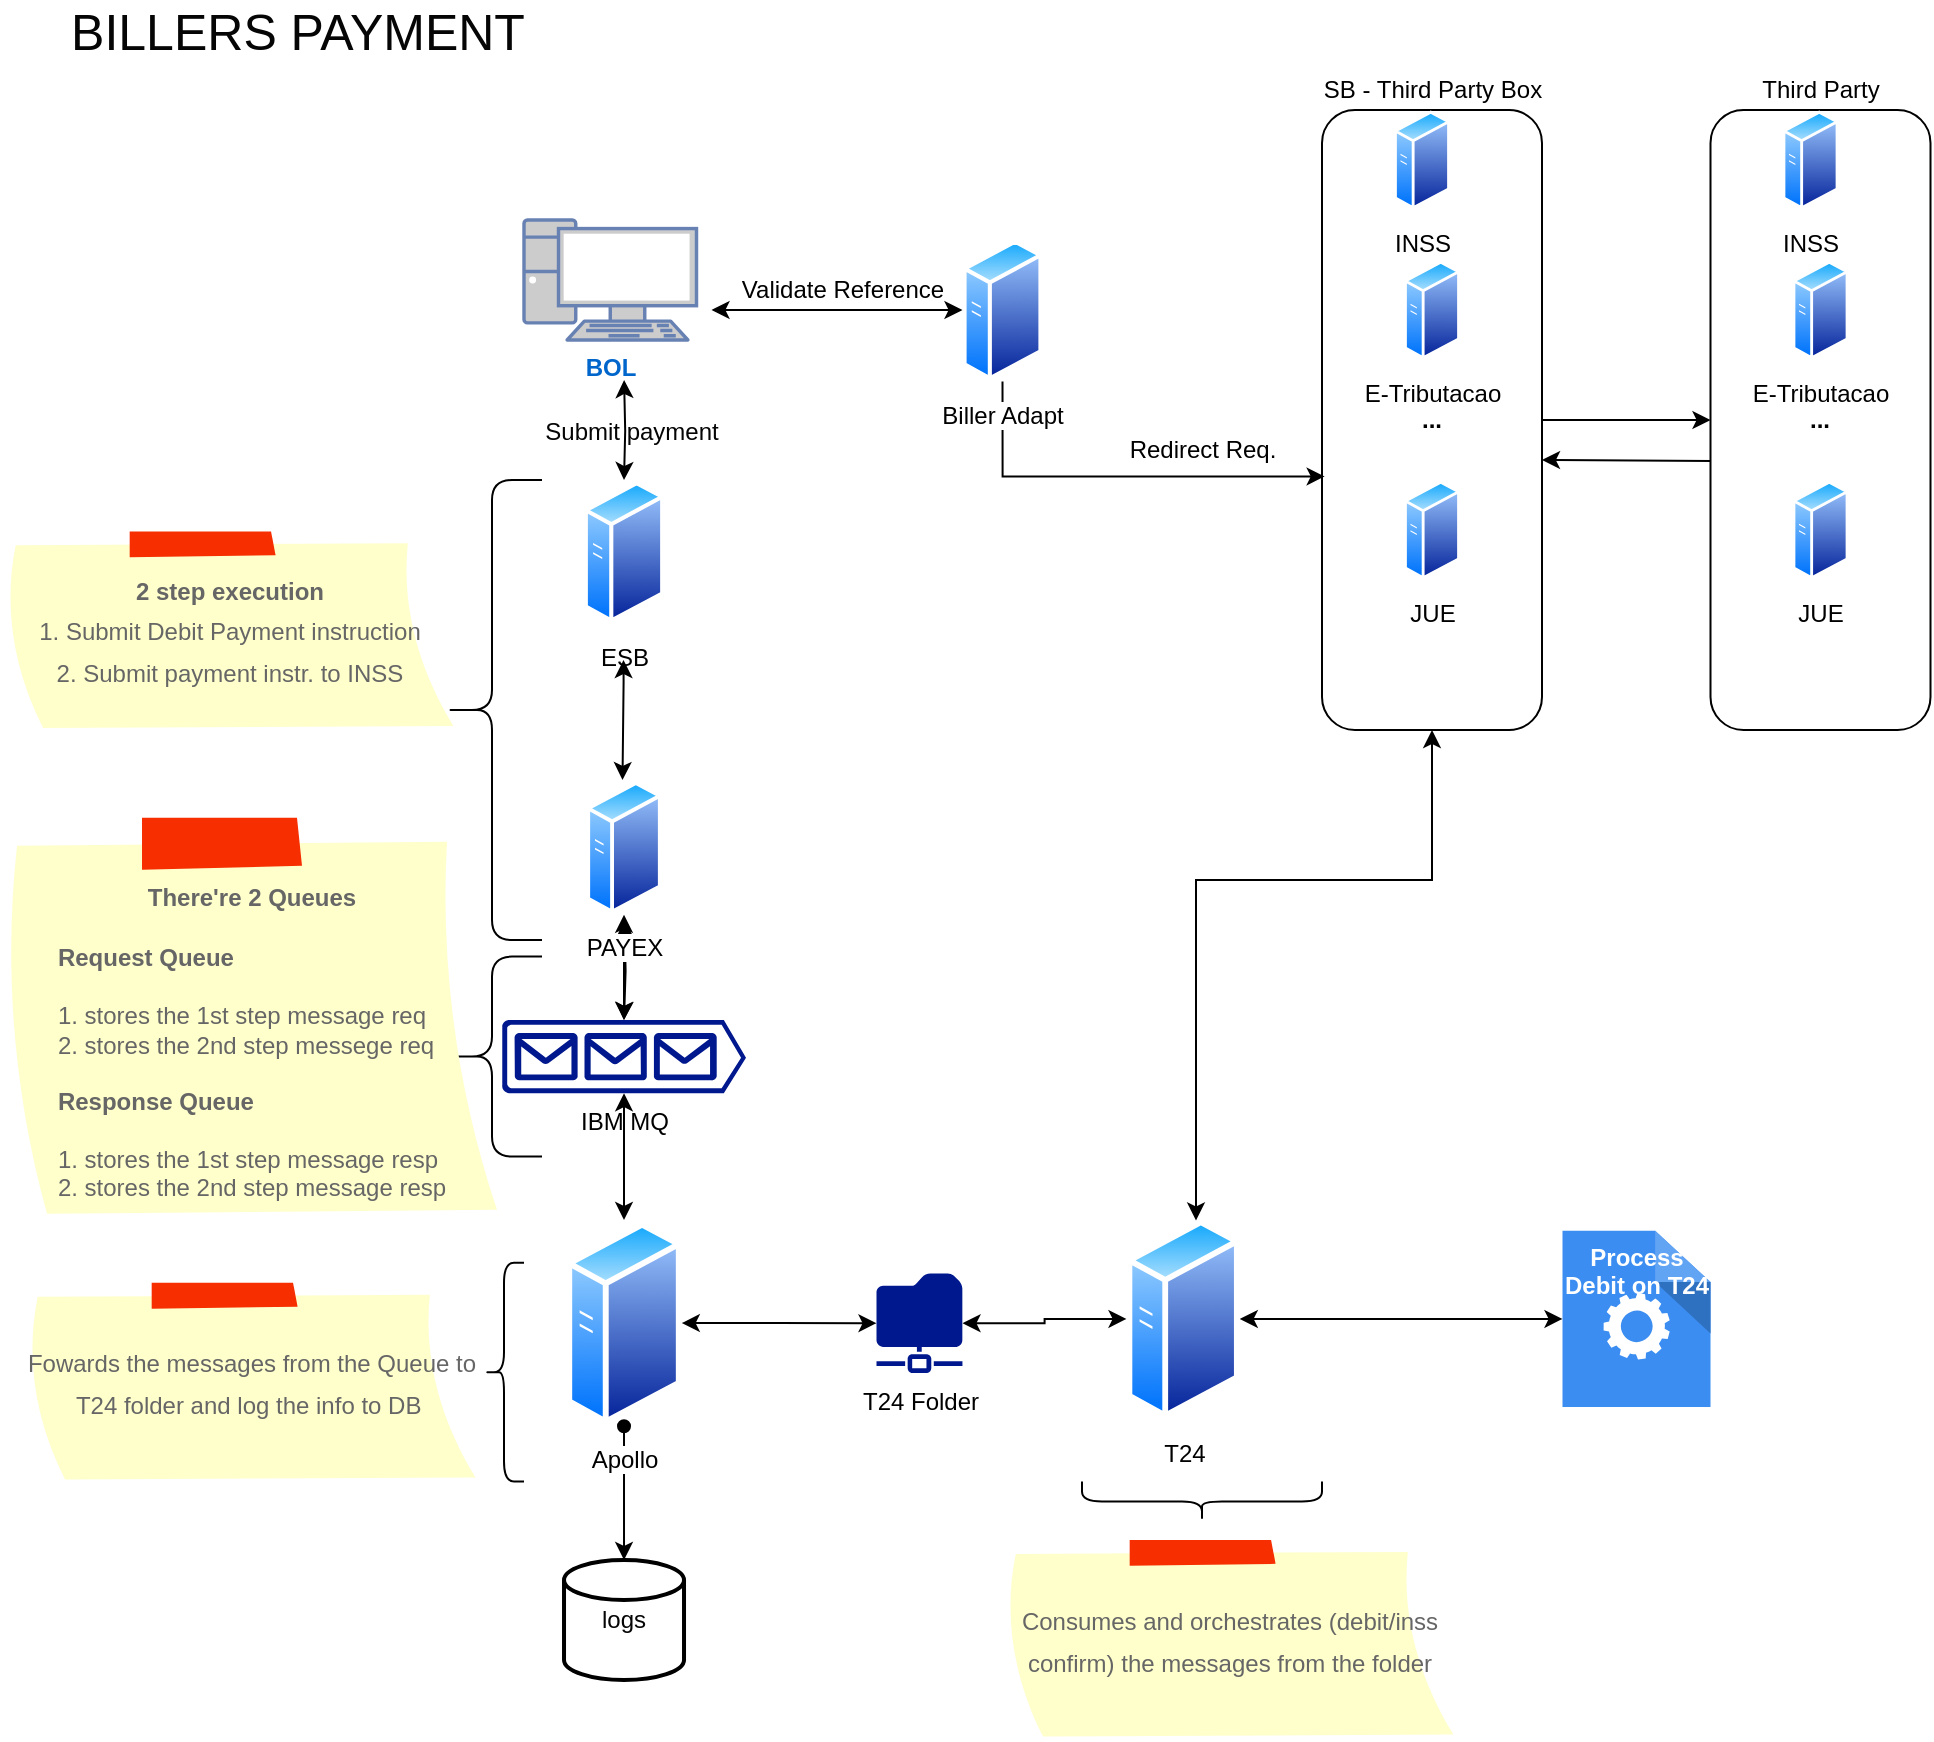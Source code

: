 <mxfile version="20.8.20" type="github">
  <diagram name="Page-1" id="_bZPbaJvds2nwed7FF_N">
    <mxGraphModel dx="780" dy="397" grid="1" gridSize="10" guides="1" tooltips="1" connect="1" arrows="1" fold="1" page="1" pageScale="1" pageWidth="850" pageHeight="1100" background="#ffffff" math="0" shadow="0">
      <root>
        <mxCell id="0" />
        <mxCell id="1" parent="0" />
        <mxCell id="cXFf8FFB9pCLQ662MaEo-7" style="edgeStyle=orthogonalEdgeStyle;rounded=0;orthogonalLoop=1;jettySize=auto;html=1;" edge="1" parent="1" source="89XUOfNxnymho5QkixXb-4" target="cXFf8FFB9pCLQ662MaEo-2">
          <mxGeometry relative="1" as="geometry" />
        </mxCell>
        <mxCell id="89XUOfNxnymho5QkixXb-4" value="&lt;b&gt;...&lt;/b&gt;" style="rounded=1;whiteSpace=wrap;html=1;" parent="1" vertex="1">
          <mxGeometry x="660" y="65" width="110" height="310" as="geometry" />
        </mxCell>
        <mxCell id="89XUOfNxnymho5QkixXb-17" style="edgeStyle=orthogonalEdgeStyle;rounded=0;orthogonalLoop=1;jettySize=auto;html=1;entryX=0.5;entryY=0;entryDx=0;entryDy=0;startArrow=classic;startFill=1;" parent="1" target="89XUOfNxnymho5QkixXb-14" edge="1">
          <mxGeometry relative="1" as="geometry">
            <mxPoint x="311.05" y="200" as="sourcePoint" />
          </mxGeometry>
        </mxCell>
        <mxCell id="cXFf8FFB9pCLQ662MaEo-1" style="edgeStyle=orthogonalEdgeStyle;rounded=0;orthogonalLoop=1;jettySize=auto;html=1;entryX=0.012;entryY=0.591;entryDx=0;entryDy=0;entryPerimeter=0;" edge="1" parent="1" source="89XUOfNxnymho5QkixXb-2" target="89XUOfNxnymho5QkixXb-4">
          <mxGeometry relative="1" as="geometry">
            <Array as="points">
              <mxPoint x="500" y="248" />
            </Array>
          </mxGeometry>
        </mxCell>
        <mxCell id="89XUOfNxnymho5QkixXb-2" value="Biller Adapt" style="aspect=fixed;perimeter=ellipsePerimeter;html=1;align=center;shadow=0;dashed=0;spacingTop=3;image;image=img/lib/active_directory/generic_server.svg;" parent="1" vertex="1">
          <mxGeometry x="480.25" y="129.28" width="40" height="71.43" as="geometry" />
        </mxCell>
        <mxCell id="89XUOfNxnymho5QkixXb-5" value="SB - Third Party Box" style="text;html=1;align=center;verticalAlign=middle;resizable=0;points=[];autosize=1;strokeColor=none;fillColor=none;" parent="1" vertex="1">
          <mxGeometry x="650" y="40" width="130" height="30" as="geometry" />
        </mxCell>
        <mxCell id="89XUOfNxnymho5QkixXb-7" value="INSS" style="aspect=fixed;perimeter=ellipsePerimeter;html=1;align=center;shadow=0;dashed=0;spacingTop=3;image;image=img/lib/active_directory/generic_server.svg;" parent="1" vertex="1">
          <mxGeometry x="696" y="65" width="28.0" height="50" as="geometry" />
        </mxCell>
        <mxCell id="89XUOfNxnymho5QkixXb-8" value="E-Tributacao" style="aspect=fixed;perimeter=ellipsePerimeter;html=1;align=center;shadow=0;dashed=0;spacingTop=3;image;image=img/lib/active_directory/generic_server.svg;" parent="1" vertex="1">
          <mxGeometry x="701" y="140" width="28.0" height="50" as="geometry" />
        </mxCell>
        <mxCell id="89XUOfNxnymho5QkixXb-10" value="JUE" style="aspect=fixed;perimeter=ellipsePerimeter;html=1;align=center;shadow=0;dashed=0;spacingTop=3;image;image=img/lib/active_directory/generic_server.svg;" parent="1" vertex="1">
          <mxGeometry x="701" y="250" width="28.0" height="50" as="geometry" />
        </mxCell>
        <mxCell id="89XUOfNxnymho5QkixXb-11" value="Validate Reference" style="text;html=1;align=center;verticalAlign=middle;resizable=0;points=[];autosize=1;strokeColor=none;fillColor=none;" parent="1" vertex="1">
          <mxGeometry x="360.25" y="140" width="120" height="30" as="geometry" />
        </mxCell>
        <mxCell id="89XUOfNxnymho5QkixXb-12" value="Redirect Req." style="text;html=1;align=center;verticalAlign=middle;resizable=0;points=[];autosize=1;strokeColor=none;fillColor=none;" parent="1" vertex="1">
          <mxGeometry x="550" y="220" width="100" height="30" as="geometry" />
        </mxCell>
        <mxCell id="89XUOfNxnymho5QkixXb-13" value="" style="endArrow=classic;startArrow=classic;html=1;rounded=0;entryX=0;entryY=0.5;entryDx=0;entryDy=0;" parent="1" target="89XUOfNxnymho5QkixXb-2" edge="1">
          <mxGeometry width="50" height="50" relative="1" as="geometry">
            <mxPoint x="354.75" y="164.999" as="sourcePoint" />
            <mxPoint x="467.25" y="150.71" as="targetPoint" />
          </mxGeometry>
        </mxCell>
        <mxCell id="89XUOfNxnymho5QkixXb-14" value="ESB" style="aspect=fixed;perimeter=ellipsePerimeter;html=1;align=center;shadow=0;dashed=0;spacingTop=3;image;image=img/lib/active_directory/generic_server.svg;" parent="1" vertex="1">
          <mxGeometry x="290.88" y="250" width="40.25" height="71.88" as="geometry" />
        </mxCell>
        <mxCell id="89XUOfNxnymho5QkixXb-21" style="edgeStyle=orthogonalEdgeStyle;rounded=0;orthogonalLoop=1;jettySize=auto;html=1;entryX=0.5;entryY=0;entryDx=0;entryDy=0;entryPerimeter=0;startArrow=classic;startFill=1;" parent="1" source="89XUOfNxnymho5QkixXb-15" target="89XUOfNxnymho5QkixXb-20" edge="1">
          <mxGeometry relative="1" as="geometry" />
        </mxCell>
        <mxCell id="89XUOfNxnymho5QkixXb-37" value="" style="edgeStyle=orthogonalEdgeStyle;rounded=0;orthogonalLoop=1;jettySize=auto;html=1;fontSize=12;fontColor=#050505;startArrow=classic;startFill=1;" parent="1" target="89XUOfNxnymho5QkixXb-20" edge="1">
          <mxGeometry relative="1" as="geometry">
            <mxPoint x="311.25" y="470" as="sourcePoint" />
          </mxGeometry>
        </mxCell>
        <mxCell id="89XUOfNxnymho5QkixXb-15" value="PAYEX" style="aspect=fixed;perimeter=ellipsePerimeter;html=1;align=center;shadow=0;dashed=0;spacingTop=3;image;image=img/lib/active_directory/generic_server.svg;" parent="1" vertex="1">
          <mxGeometry x="292.13" y="400" width="37.75" height="67.41" as="geometry" />
        </mxCell>
        <mxCell id="89XUOfNxnymho5QkixXb-24" style="edgeStyle=orthogonalEdgeStyle;rounded=0;orthogonalLoop=1;jettySize=auto;html=1;startArrow=classic;startFill=1;" parent="1" source="89XUOfNxnymho5QkixXb-20" target="89XUOfNxnymho5QkixXb-22" edge="1">
          <mxGeometry relative="1" as="geometry" />
        </mxCell>
        <mxCell id="89XUOfNxnymho5QkixXb-20" value="IBM MQ" style="sketch=0;aspect=fixed;pointerEvents=1;shadow=0;dashed=0;html=1;strokeColor=none;labelPosition=center;verticalLabelPosition=bottom;verticalAlign=top;align=center;fillColor=#00188D;shape=mxgraph.azure.queue_generic" parent="1" vertex="1">
          <mxGeometry x="250" y="520" width="122" height="36.6" as="geometry" />
        </mxCell>
        <mxCell id="89XUOfNxnymho5QkixXb-26" style="edgeStyle=orthogonalEdgeStyle;rounded=0;orthogonalLoop=1;jettySize=auto;html=1;startArrow=classic;startFill=1;" parent="1" source="89XUOfNxnymho5QkixXb-22" target="89XUOfNxnymho5QkixXb-25" edge="1">
          <mxGeometry relative="1" as="geometry" />
        </mxCell>
        <mxCell id="89XUOfNxnymho5QkixXb-45" style="edgeStyle=orthogonalEdgeStyle;rounded=0;orthogonalLoop=1;jettySize=auto;html=1;entryX=0.5;entryY=0;entryDx=0;entryDy=0;entryPerimeter=0;fontSize=12;fontColor=#050505;startArrow=oval;startFill=1;" parent="1" source="89XUOfNxnymho5QkixXb-22" target="89XUOfNxnymho5QkixXb-44" edge="1">
          <mxGeometry relative="1" as="geometry" />
        </mxCell>
        <mxCell id="89XUOfNxnymho5QkixXb-22" value="Apollo" style="aspect=fixed;perimeter=ellipsePerimeter;html=1;align=center;shadow=0;dashed=0;spacingTop=3;image;image=img/lib/active_directory/generic_server.svg;" parent="1" vertex="1">
          <mxGeometry x="282.13" y="620" width="57.75" height="103.12" as="geometry" />
        </mxCell>
        <mxCell id="89XUOfNxnymho5QkixXb-28" value="" style="edgeStyle=orthogonalEdgeStyle;rounded=0;orthogonalLoop=1;jettySize=auto;html=1;startArrow=classic;startFill=1;" parent="1" source="89XUOfNxnymho5QkixXb-25" target="89XUOfNxnymho5QkixXb-27" edge="1">
          <mxGeometry relative="1" as="geometry" />
        </mxCell>
        <mxCell id="89XUOfNxnymho5QkixXb-25" value="T24 Folder&lt;br&gt;" style="sketch=0;aspect=fixed;pointerEvents=1;shadow=0;dashed=0;html=1;strokeColor=none;labelPosition=center;verticalLabelPosition=bottom;verticalAlign=top;align=center;fillColor=#00188D;shape=mxgraph.mscae.enterprise.shared_folder" parent="1" vertex="1">
          <mxGeometry x="437.25" y="646.56" width="43" height="50" as="geometry" />
        </mxCell>
        <mxCell id="89XUOfNxnymho5QkixXb-31" style="edgeStyle=orthogonalEdgeStyle;rounded=0;orthogonalLoop=1;jettySize=auto;html=1;entryX=0.5;entryY=1;entryDx=0;entryDy=0;fontColor=#FFFFFF;startArrow=classic;startFill=1;" parent="1" source="89XUOfNxnymho5QkixXb-27" edge="1" target="89XUOfNxnymho5QkixXb-4">
          <mxGeometry relative="1" as="geometry">
            <mxPoint x="822.25" y="380" as="targetPoint" />
            <Array as="points">
              <mxPoint x="597" y="450" />
              <mxPoint x="715" y="450" />
            </Array>
          </mxGeometry>
        </mxCell>
        <mxCell id="89XUOfNxnymho5QkixXb-32" style="edgeStyle=orthogonalEdgeStyle;rounded=0;orthogonalLoop=1;jettySize=auto;html=1;fontColor=#FFFFFF;startArrow=classic;startFill=1;" parent="1" source="89XUOfNxnymho5QkixXb-27" target="89XUOfNxnymho5QkixXb-30" edge="1">
          <mxGeometry relative="1" as="geometry" />
        </mxCell>
        <mxCell id="89XUOfNxnymho5QkixXb-27" value="T24" style="aspect=fixed;perimeter=ellipsePerimeter;html=1;align=center;shadow=0;dashed=0;spacingTop=3;image;image=img/lib/active_directory/generic_server.svg;direction=east;" parent="1" vertex="1">
          <mxGeometry x="562.25" y="618.89" width="56.63" height="101.11" as="geometry" />
        </mxCell>
        <mxCell id="89XUOfNxnymho5QkixXb-30" value="&lt;font color=&quot;#ffffff&quot;&gt;&lt;b&gt;Process&lt;br&gt;Debit on T24&lt;/b&gt;&lt;/font&gt;" style="sketch=0;html=1;aspect=fixed;strokeColor=none;shadow=0;align=center;verticalAlign=top;fillColor=#3B8DF1;shape=mxgraph.gcp2.process" parent="1" vertex="1">
          <mxGeometry x="780.25" y="625.39" width="74" height="88.1" as="geometry" />
        </mxCell>
        <mxCell id="89XUOfNxnymho5QkixXb-33" value="&lt;b&gt;BOL&lt;/b&gt;" style="fontColor=#0066CC;verticalAlign=top;verticalLabelPosition=bottom;labelPosition=center;align=center;html=1;outlineConnect=0;fillColor=#CCCCCC;strokeColor=#6881B3;gradientColor=none;gradientDirection=north;strokeWidth=2;shape=mxgraph.networks.pc;" parent="1" vertex="1">
          <mxGeometry x="261" y="120" width="86.25" height="60" as="geometry" />
        </mxCell>
        <mxCell id="89XUOfNxnymho5QkixXb-18" style="edgeStyle=orthogonalEdgeStyle;rounded=0;orthogonalLoop=1;jettySize=auto;html=1;startArrow=classic;startFill=1;entryX=0.5;entryY=0;entryDx=0;entryDy=0;" parent="1" target="89XUOfNxnymho5QkixXb-15" edge="1">
          <mxGeometry relative="1" as="geometry">
            <mxPoint x="310.75" y="340" as="sourcePoint" />
            <mxPoint x="310.5" y="382.64" as="targetPoint" />
            <Array as="points">
              <mxPoint x="311.25" y="351" />
              <mxPoint x="310.25" y="351" />
              <mxPoint x="310.25" y="400" />
            </Array>
          </mxGeometry>
        </mxCell>
        <mxCell id="89XUOfNxnymho5QkixXb-34" value="&lt;font style=&quot;font-size: 25px;&quot; color=&quot;#050505&quot;&gt;BILLERS PAYMENT&lt;/font&gt;" style="text;html=1;strokeColor=none;fillColor=none;align=center;verticalAlign=middle;whiteSpace=wrap;rounded=0;fontColor=#FFFFFF;" parent="1" vertex="1">
          <mxGeometry x="10" y="10" width="276" height="30" as="geometry" />
        </mxCell>
        <mxCell id="89XUOfNxnymho5QkixXb-36" value="&lt;font style=&quot;font-size: 12px;&quot;&gt;Submit payment&lt;/font&gt;" style="text;html=1;strokeColor=none;fillColor=none;align=center;verticalAlign=middle;whiteSpace=wrap;rounded=0;fontSize=25;fontColor=#050505;" parent="1" vertex="1">
          <mxGeometry x="267.25" y="200" width="96.12" height="40" as="geometry" />
        </mxCell>
        <mxCell id="89XUOfNxnymho5QkixXb-41" value="" style="shape=curlyBracket;whiteSpace=wrap;html=1;rounded=1;labelPosition=left;verticalLabelPosition=middle;align=right;verticalAlign=middle;fontSize=12;fontColor=#050505;size=0.5;" parent="1" vertex="1">
          <mxGeometry x="220" y="250" width="50" height="230" as="geometry" />
        </mxCell>
        <mxCell id="89XUOfNxnymho5QkixXb-43" value="&lt;font style=&quot;font-size: 12px;&quot;&gt;&lt;b&gt;2 step execution&lt;br&gt;&lt;/b&gt;1. Submit Debit Payment instruction&lt;br&gt;&lt;/font&gt;&lt;font style=&quot;font-size: 12px;&quot;&gt;2. Submit payment instr. to INSS&lt;/font&gt;" style="strokeWidth=1;shadow=0;dashed=0;align=center;html=1;shape=mxgraph.mockup.text.stickyNote2;fontColor=#666666;mainText=;fontSize=17;whiteSpace=wrap;fillColor=#ffffcc;strokeColor=#F62E00;" parent="1" vertex="1">
          <mxGeometry y="275.71" width="228" height="99.29" as="geometry" />
        </mxCell>
        <mxCell id="89XUOfNxnymho5QkixXb-44" value="logs" style="strokeWidth=2;html=1;shape=mxgraph.flowchart.database;whiteSpace=wrap;fontSize=12;fontColor=#050505;" parent="1" vertex="1">
          <mxGeometry x="281.01" y="790" width="60" height="60" as="geometry" />
        </mxCell>
        <mxCell id="89XUOfNxnymho5QkixXb-46" value="" style="shape=curlyBracket;whiteSpace=wrap;html=1;rounded=1;labelPosition=left;verticalLabelPosition=middle;align=right;verticalAlign=middle;fontSize=12;fontColor=#050505;" parent="1" vertex="1">
          <mxGeometry x="220" y="488.3" width="50" height="100" as="geometry" />
        </mxCell>
        <mxCell id="89XUOfNxnymho5QkixXb-47" value="&lt;font style=&quot;font-size: 12px;&quot;&gt;&lt;b&gt;&lt;br&gt;There&#39;re 2 Queues&lt;/b&gt;&lt;br&gt;&lt;div style=&quot;font-weight: bold; text-align: left;&quot;&gt;&lt;span style=&quot;background-color: initial;&quot;&gt;&lt;br&gt;&lt;/span&gt;&lt;/div&gt;&lt;div style=&quot;font-weight: bold; text-align: left;&quot;&gt;&lt;span style=&quot;background-color: initial;&quot;&gt;Request Queue&lt;/span&gt;&lt;/div&gt;&lt;div style=&quot;font-weight: bold; text-align: left;&quot;&gt;&lt;span style=&quot;background-color: initial;&quot;&gt;&lt;br&gt;&lt;/span&gt;&lt;/div&gt;&lt;div style=&quot;text-align: left;&quot;&gt;&lt;span style=&quot;background-color: initial;&quot;&gt;1. stores the 1st step message req&lt;/span&gt;&lt;/div&gt;&lt;div style=&quot;text-align: left;&quot;&gt;&lt;span style=&quot;background-color: initial;&quot;&gt;2. stores the 2nd step messege req&lt;/span&gt;&lt;/div&gt;&lt;div style=&quot;font-weight: bold; text-align: left;&quot;&gt;&lt;span style=&quot;background-color: initial;&quot;&gt;&lt;br&gt;&lt;/span&gt;&lt;/div&gt;&lt;/font&gt;&lt;font style=&quot;font-size: 12px;&quot;&gt;&lt;div style=&quot;font-weight: bold; text-align: left;&quot;&gt;&lt;span style=&quot;background-color: initial;&quot;&gt;Response Queue&lt;/span&gt;&lt;/div&gt;&lt;div style=&quot;text-align: left;&quot;&gt;&lt;span style=&quot;background-color: initial;&quot;&gt;&lt;br&gt;&lt;/span&gt;&lt;/div&gt;&lt;div style=&quot;text-align: left;&quot;&gt;&lt;span style=&quot;border-color: var(--border-color); text-align: center;&quot;&gt;&lt;div style=&quot;border-color: var(--border-color); text-align: left;&quot;&gt;&lt;span style=&quot;border-color: var(--border-color); background-color: initial;&quot;&gt;1. stores the 1st step message resp&lt;/span&gt;&lt;/div&gt;&lt;div style=&quot;border-color: var(--border-color); text-align: left;&quot;&gt;&lt;span style=&quot;border-color: var(--border-color); background-color: initial;&quot;&gt;2. stores the 2nd step message resp&lt;/span&gt;&lt;/div&gt;&lt;/span&gt;&lt;/div&gt;&lt;/font&gt;" style="strokeWidth=1;shadow=0;dashed=0;align=center;html=1;shape=mxgraph.mockup.text.stickyNote2;fontColor=#666666;mainText=;fontSize=17;whiteSpace=wrap;fillColor=#ffffcc;strokeColor=#F62E00;" parent="1" vertex="1">
          <mxGeometry y="418.89" width="250" height="200" as="geometry" />
        </mxCell>
        <mxCell id="89XUOfNxnymho5QkixXb-48" value="&lt;span style=&quot;font-size: 12px;&quot;&gt;Consumes and orchestrates (debit/inss confirm) the messages from the folder&lt;/span&gt;" style="strokeWidth=1;shadow=0;dashed=0;align=center;html=1;shape=mxgraph.mockup.text.stickyNote2;fontColor=#666666;mainText=;fontSize=17;whiteSpace=wrap;fillColor=#ffffcc;strokeColor=#F62E00;" parent="1" vertex="1">
          <mxGeometry x="500" y="780.0" width="228" height="99.29" as="geometry" />
        </mxCell>
        <mxCell id="89XUOfNxnymho5QkixXb-49" value="&lt;span style=&quot;font-size: 12px;&quot;&gt;Fowards the messages from the Queue to T24 folder and log the info to DB&amp;nbsp;&lt;/span&gt;" style="strokeWidth=1;shadow=0;dashed=0;align=center;html=1;shape=mxgraph.mockup.text.stickyNote2;fontColor=#666666;mainText=;fontSize=17;whiteSpace=wrap;fillColor=#ffffcc;strokeColor=#F62E00;" parent="1" vertex="1">
          <mxGeometry x="11" y="651.42" width="228" height="99.29" as="geometry" />
        </mxCell>
        <mxCell id="89XUOfNxnymho5QkixXb-50" value="" style="shape=curlyBracket;whiteSpace=wrap;html=1;rounded=1;labelPosition=left;verticalLabelPosition=middle;align=right;verticalAlign=middle;fontSize=12;fontColor=#050505;" parent="1" vertex="1">
          <mxGeometry x="241" y="641.42" width="20" height="109.29" as="geometry" />
        </mxCell>
        <mxCell id="89XUOfNxnymho5QkixXb-51" value="" style="shape=curlyBracket;whiteSpace=wrap;html=1;rounded=1;labelPosition=left;verticalLabelPosition=middle;align=right;verticalAlign=middle;fontSize=12;fontColor=#050505;direction=north;" parent="1" vertex="1">
          <mxGeometry x="540" y="750.71" width="120" height="20" as="geometry" />
        </mxCell>
        <mxCell id="cXFf8FFB9pCLQ662MaEo-8" style="edgeStyle=orthogonalEdgeStyle;rounded=0;orthogonalLoop=1;jettySize=auto;html=1;exitX=0.01;exitY=0.566;exitDx=0;exitDy=0;exitPerimeter=0;" edge="1" parent="1" source="cXFf8FFB9pCLQ662MaEo-2">
          <mxGeometry relative="1" as="geometry">
            <mxPoint x="770" y="240" as="targetPoint" />
          </mxGeometry>
        </mxCell>
        <mxCell id="cXFf8FFB9pCLQ662MaEo-2" value="&lt;b&gt;...&lt;/b&gt;" style="rounded=1;whiteSpace=wrap;html=1;" vertex="1" parent="1">
          <mxGeometry x="854.25" y="65" width="110" height="310" as="geometry" />
        </mxCell>
        <mxCell id="cXFf8FFB9pCLQ662MaEo-3" value="Third Party" style="text;html=1;align=center;verticalAlign=middle;resizable=0;points=[];autosize=1;strokeColor=none;fillColor=none;" vertex="1" parent="1">
          <mxGeometry x="869.25" y="40" width="80" height="30" as="geometry" />
        </mxCell>
        <mxCell id="cXFf8FFB9pCLQ662MaEo-4" value="INSS" style="aspect=fixed;perimeter=ellipsePerimeter;html=1;align=center;shadow=0;dashed=0;spacingTop=3;image;image=img/lib/active_directory/generic_server.svg;" vertex="1" parent="1">
          <mxGeometry x="890.25" y="65" width="28.0" height="50" as="geometry" />
        </mxCell>
        <mxCell id="cXFf8FFB9pCLQ662MaEo-5" value="E-Tributacao" style="aspect=fixed;perimeter=ellipsePerimeter;html=1;align=center;shadow=0;dashed=0;spacingTop=3;image;image=img/lib/active_directory/generic_server.svg;" vertex="1" parent="1">
          <mxGeometry x="895.25" y="140" width="28.0" height="50" as="geometry" />
        </mxCell>
        <mxCell id="cXFf8FFB9pCLQ662MaEo-6" value="JUE" style="aspect=fixed;perimeter=ellipsePerimeter;html=1;align=center;shadow=0;dashed=0;spacingTop=3;image;image=img/lib/active_directory/generic_server.svg;" vertex="1" parent="1">
          <mxGeometry x="895.25" y="250" width="28.0" height="50" as="geometry" />
        </mxCell>
      </root>
    </mxGraphModel>
  </diagram>
</mxfile>
